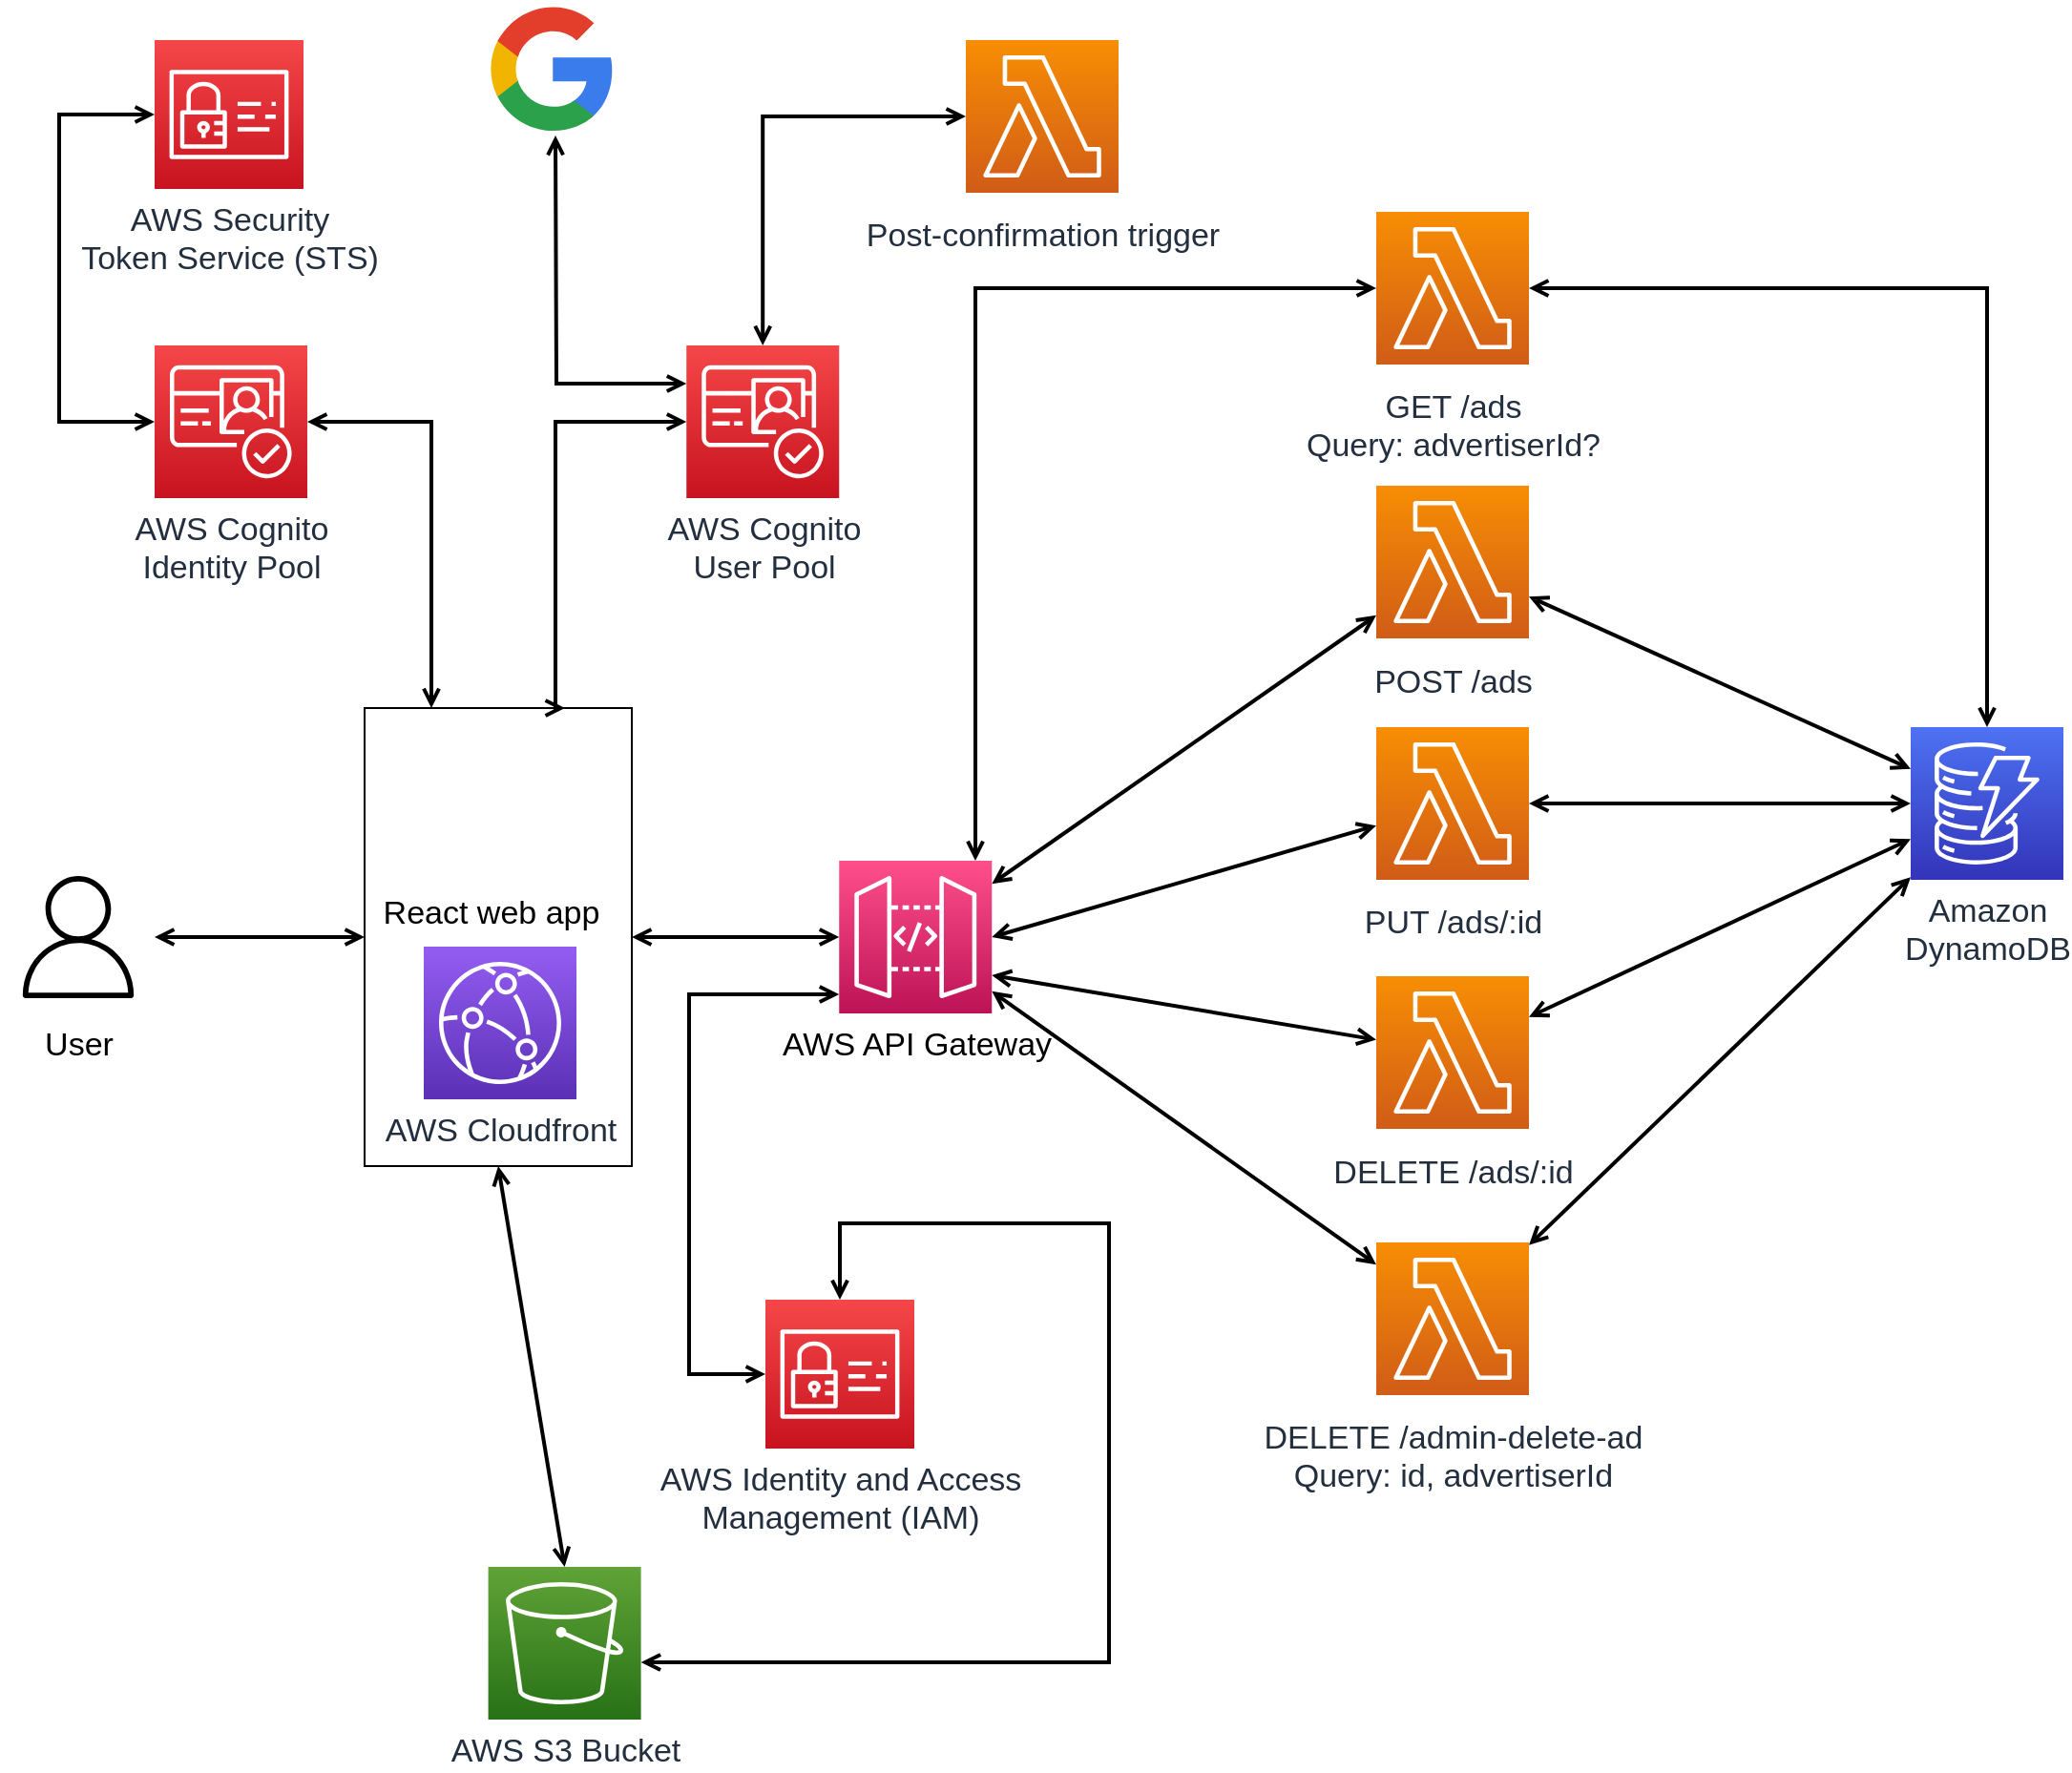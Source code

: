 <mxfile version="20.3.0" type="device" pages="4"><diagram id="Ht1M8jgEwFfnCIfOTk4-" name="architecture"><mxGraphModel dx="1778" dy="993" grid="1" gridSize="10" guides="1" tooltips="1" connect="1" arrows="1" fold="1" page="1" pageScale="1" pageWidth="1169" pageHeight="827" math="0" shadow="0"><root><mxCell id="0"/><mxCell id="1" parent="0"/><mxCell id="RZ7DTctl27TFDQB9UQGK-19" value="" style="rounded=0;whiteSpace=wrap;html=1;" parent="1" vertex="1"><mxGeometry x="230" y="390" width="140" height="240" as="geometry"/></mxCell><mxCell id="UEzPUAAOIrF-is8g5C7q-96" style="edgeStyle=orthogonalEdgeStyle;rounded=0;orthogonalLoop=1;jettySize=auto;html=1;endArrow=open;endFill=0;strokeWidth=2;startArrow=open;startFill=0;" parent="1" edge="1"><mxGeometry relative="1" as="geometry"><Array as="points"><mxPoint x="858" y="1000"/><mxPoint x="748" y="1000"/></Array><mxPoint x="748" y="1030" as="targetPoint"/></mxGeometry></mxCell><mxCell id="UEzPUAAOIrF-is8g5C7q-97" style="edgeStyle=orthogonalEdgeStyle;rounded=0;orthogonalLoop=1;jettySize=auto;html=1;endArrow=open;endFill=0;strokeWidth=2;startArrow=open;startFill=0;" parent="1" edge="1"><mxGeometry relative="1" as="geometry"><Array as="points"><mxPoint x="904" y="1000"/><mxPoint x="1079" y="1000"/></Array><mxPoint x="969.091" y="1030" as="targetPoint"/></mxGeometry></mxCell><mxCell id="RZ7DTctl27TFDQB9UQGK-3" value="AWS S3 Bucket" style="sketch=0;points=[[0,0,0],[0.25,0,0],[0.5,0,0],[0.75,0,0],[1,0,0],[0,1,0],[0.25,1,0],[0.5,1,0],[0.75,1,0],[1,1,0],[0,0.25,0],[0,0.5,0],[0,0.75,0],[1,0.25,0],[1,0.5,0],[1,0.75,0]];outlineConnect=0;fontColor=#232F3E;gradientColor=#60A337;gradientDirection=north;fillColor=#277116;strokeColor=#ffffff;dashed=0;verticalLabelPosition=bottom;verticalAlign=top;align=center;html=1;fontSize=17;fontStyle=0;aspect=fixed;shape=mxgraph.aws4.resourceIcon;resIcon=mxgraph.aws4.s3;" parent="1" vertex="1"><mxGeometry x="294.8" y="840" width="80" height="80" as="geometry"/></mxCell><mxCell id="RZ7DTctl27TFDQB9UQGK-4" value="React web app" style="shape=image;html=1;verticalAlign=top;verticalLabelPosition=bottom;labelBackgroundColor=#ffffff;imageAspect=0;aspect=fixed;image=https://cdn2.iconfinder.com/data/icons/boxicons-logos/24/bxl-react-128.png;fontSize=17;" parent="1" vertex="1"><mxGeometry x="260" y="410" width="71" height="71" as="geometry"/></mxCell><mxCell id="RZ7DTctl27TFDQB9UQGK-6" value="AWS&amp;nbsp;Cloudfront" style="sketch=0;points=[[0,0,0],[0.25,0,0],[0.5,0,0],[0.75,0,0],[1,0,0],[0,1,0],[0.25,1,0],[0.5,1,0],[0.75,1,0],[1,1,0],[0,0.25,0],[0,0.5,0],[0,0.75,0],[1,0.25,0],[1,0.5,0],[1,0.75,0]];outlineConnect=0;fontColor=#232F3E;gradientColor=#945DF2;gradientDirection=north;fillColor=#5A30B5;strokeColor=#ffffff;dashed=0;verticalLabelPosition=bottom;verticalAlign=top;align=center;html=1;fontSize=17;fontStyle=0;aspect=fixed;shape=mxgraph.aws4.resourceIcon;resIcon=mxgraph.aws4.cloudfront;" parent="1" vertex="1"><mxGeometry x="261" y="515" width="80" height="80" as="geometry"/></mxCell><mxCell id="RZ7DTctl27TFDQB9UQGK-8" value="AWS Cognito&lt;br style=&quot;font-size: 17px;&quot;&gt;User Pool" style="sketch=0;points=[[0,0,0],[0.25,0,0],[0.5,0,0],[0.75,0,0],[1,0,0],[0,1,0],[0.25,1,0],[0.5,1,0],[0.75,1,0],[1,1,0],[0,0.25,0],[0,0.5,0],[0,0.75,0],[1,0.25,0],[1,0.5,0],[1,0.75,0]];outlineConnect=0;fontColor=#232F3E;gradientColor=#F54749;gradientDirection=north;fillColor=#C7131F;strokeColor=#ffffff;dashed=0;verticalLabelPosition=bottom;verticalAlign=top;align=center;html=1;fontSize=17;fontStyle=0;aspect=fixed;shape=mxgraph.aws4.resourceIcon;resIcon=mxgraph.aws4.cognito;" parent="1" vertex="1"><mxGeometry x="398.62" y="200" width="80" height="80" as="geometry"/></mxCell><mxCell id="RZ7DTctl27TFDQB9UQGK-9" value="User" style="sketch=0;outlineConnect=0;dashed=0;verticalLabelPosition=bottom;verticalAlign=top;align=center;html=1;fontSize=17;fontStyle=0;aspect=fixed;shape=mxgraph.aws4.resourceIcon;resIcon=mxgraph.aws4.user;" parent="1" vertex="1"><mxGeometry x="40" y="470" width="80" height="80" as="geometry"/></mxCell><mxCell id="RZ7DTctl27TFDQB9UQGK-11" style="rounded=0;orthogonalLoop=1;jettySize=auto;html=1;endArrow=open;endFill=0;strokeWidth=2;entryX=0;entryY=0.5;entryDx=0;entryDy=0;startArrow=open;startFill=0;" parent="1" source="RZ7DTctl27TFDQB9UQGK-9" target="RZ7DTctl27TFDQB9UQGK-19" edge="1"><mxGeometry relative="1" as="geometry"><mxPoint x="130" y="430" as="sourcePoint"/><mxPoint x="180" y="620" as="targetPoint"/></mxGeometry></mxCell><mxCell id="RZ7DTctl27TFDQB9UQGK-20" style="edgeStyle=orthogonalEdgeStyle;rounded=0;orthogonalLoop=1;jettySize=auto;html=1;endArrow=open;endFill=0;strokeWidth=2;exitX=1;exitY=0.5;exitDx=0;exitDy=0;startArrow=open;startFill=0;" parent="1" source="RZ7DTctl27TFDQB9UQGK-19" target="RZ7DTctl27TFDQB9UQGK-28" edge="1"><mxGeometry relative="1" as="geometry"><Array as="points"/><mxPoint x="140" y="370" as="sourcePoint"/><mxPoint x="520" y="360" as="targetPoint"/></mxGeometry></mxCell><mxCell id="RZ7DTctl27TFDQB9UQGK-26" style="rounded=0;orthogonalLoop=1;jettySize=auto;html=1;endArrow=open;endFill=0;strokeWidth=2;edgeStyle=orthogonalEdgeStyle;startArrow=open;startFill=0;" parent="1" source="RZ7DTctl27TFDQB9UQGK-28" target="RZ7DTctl27TFDQB9UQGK-27" edge="1"><mxGeometry relative="1" as="geometry"><mxPoint x="600" y="360" as="sourcePoint"/><mxPoint x="720" y="240" as="targetPoint"/><Array as="points"><mxPoint x="550" y="170"/></Array></mxGeometry></mxCell><mxCell id="RZ7DTctl27TFDQB9UQGK-28" value="&lt;span style=&quot;color: rgb(0, 0, 0); font-size: 17px;&quot;&gt;AWS API Gateway&lt;/span&gt;" style="sketch=0;points=[[0,0,0],[0.25,0,0],[0.5,0,0],[0.75,0,0],[1,0,0],[0,1,0],[0.25,1,0],[0.5,1,0],[0.75,1,0],[1,1,0],[0,0.25,0],[0,0.5,0],[0,0.75,0],[1,0.25,0],[1,0.5,0],[1,0.75,0]];outlineConnect=0;fontColor=#232F3E;gradientColor=#FF4F8B;gradientDirection=north;fillColor=#BC1356;strokeColor=#ffffff;dashed=0;verticalLabelPosition=bottom;verticalAlign=top;align=center;html=1;fontSize=17;fontStyle=0;aspect=fixed;shape=mxgraph.aws4.resourceIcon;resIcon=mxgraph.aws4.api_gateway;" parent="1" vertex="1"><mxGeometry x="478.62" y="470" width="80" height="80" as="geometry"/></mxCell><mxCell id="RZ7DTctl27TFDQB9UQGK-30" value="Amazon&lt;br style=&quot;font-size: 17px;&quot;&gt;DynamoDB" style="outlineConnect=0;fontColor=#232F3E;gradientColor=#4D72F3;gradientDirection=north;fillColor=#3334B9;strokeColor=#ffffff;dashed=0;verticalLabelPosition=bottom;verticalAlign=top;align=center;html=1;fontSize=17;fontStyle=0;aspect=fixed;shape=mxgraph.aws4.resourceIcon;resIcon=mxgraph.aws4.dynamodb;labelBackgroundColor=#ffffff;" parent="1" vertex="1"><mxGeometry x="1040" y="400" width="80" height="80" as="geometry"/></mxCell><mxCell id="RZ7DTctl27TFDQB9UQGK-31" style="rounded=0;orthogonalLoop=1;jettySize=auto;html=1;endArrow=open;endFill=0;strokeWidth=2;edgeStyle=orthogonalEdgeStyle;startArrow=open;startFill=0;" parent="1" source="RZ7DTctl27TFDQB9UQGK-27" target="RZ7DTctl27TFDQB9UQGK-30" edge="1"><mxGeometry relative="1" as="geometry"><mxPoint x="608" y="334.693" as="sourcePoint"/><mxPoint x="1040" y="320" as="targetPoint"/><Array as="points"><mxPoint x="1080" y="170"/></Array></mxGeometry></mxCell><mxCell id="RZ7DTctl27TFDQB9UQGK-32" style="rounded=0;orthogonalLoop=1;jettySize=auto;html=1;endArrow=open;endFill=0;strokeWidth=2;exitX=1;exitY=0.75;exitDx=0;exitDy=0;exitPerimeter=0;startArrow=open;startFill=0;" parent="1" source="RZ7DTctl27TFDQB9UQGK-28" target="RZ7DTctl27TFDQB9UQGK-33" edge="1"><mxGeometry relative="1" as="geometry"><mxPoint x="610" y="536.693" as="sourcePoint"/><mxPoint x="732" y="452" as="targetPoint"/></mxGeometry></mxCell><mxCell id="RZ7DTctl27TFDQB9UQGK-34" style="rounded=0;orthogonalLoop=1;jettySize=auto;html=1;endArrow=open;endFill=0;strokeWidth=2;startArrow=open;startFill=0;" parent="1" source="RZ7DTctl27TFDQB9UQGK-33" target="RZ7DTctl27TFDQB9UQGK-30" edge="1"><mxGeometry relative="1" as="geometry"><mxPoint x="620" y="546.693" as="sourcePoint"/><mxPoint x="1052" y="542.226" as="targetPoint"/></mxGeometry></mxCell><mxCell id="RZ7DTctl27TFDQB9UQGK-35" style="rounded=0;orthogonalLoop=1;jettySize=auto;html=1;endArrow=open;endFill=0;strokeWidth=2;edgeStyle=orthogonalEdgeStyle;startArrow=open;startFill=0;" parent="1" source="RZ7DTctl27TFDQB9UQGK-8" target="RZ7DTctl27TFDQB9UQGK-36" edge="1"><mxGeometry relative="1" as="geometry"><mxPoint x="540" y="180" as="sourcePoint"/><mxPoint x="420" y="70" as="targetPoint"/><Array as="points"><mxPoint x="439" y="80"/></Array></mxGeometry></mxCell><mxCell id="RZ7DTctl27TFDQB9UQGK-36" value="Post-confirmation trigger" style="outlineConnect=0;fontColor=#232F3E;gradientColor=#F78E04;gradientDirection=north;fillColor=#D05C17;strokeColor=#ffffff;dashed=0;verticalLabelPosition=bottom;verticalAlign=top;align=center;html=1;fontSize=17;fontStyle=0;aspect=fixed;shape=mxgraph.aws4.resourceIcon;resIcon=mxgraph.aws4.lambda;labelBackgroundColor=#ffffff;spacingTop=6;" parent="1" vertex="1"><mxGeometry x="545" y="40" width="80" height="80" as="geometry"/></mxCell><mxCell id="RZ7DTctl27TFDQB9UQGK-41" style="rounded=0;orthogonalLoop=1;jettySize=auto;html=1;endArrow=open;endFill=0;strokeWidth=2;exitX=0.75;exitY=0;exitDx=0;exitDy=0;edgeStyle=orthogonalEdgeStyle;entryX=0;entryY=0.5;entryDx=0;entryDy=0;entryPerimeter=0;startArrow=open;startFill=0;" parent="1" source="RZ7DTctl27TFDQB9UQGK-19" target="RZ7DTctl27TFDQB9UQGK-8" edge="1"><mxGeometry relative="1" as="geometry"><mxPoint x="260" y="230" as="sourcePoint"/><mxPoint x="360" y="200" as="targetPoint"/><Array as="points"><mxPoint x="330" y="240"/></Array></mxGeometry></mxCell><mxCell id="RZ7DTctl27TFDQB9UQGK-51" style="rounded=0;orthogonalLoop=1;jettySize=auto;html=1;endArrow=open;endFill=0;strokeWidth=2;exitX=0.5;exitY=1;exitDx=0;exitDy=0;entryX=0.5;entryY=0;entryDx=0;entryDy=0;entryPerimeter=0;startArrow=open;startFill=0;" parent="1" source="RZ7DTctl27TFDQB9UQGK-19" target="RZ7DTctl27TFDQB9UQGK-3" edge="1"><mxGeometry relative="1" as="geometry"><mxPoint x="370" y="370" as="sourcePoint"/><mxPoint x="530" y="570" as="targetPoint"/></mxGeometry></mxCell><mxCell id="RZ7DTctl27TFDQB9UQGK-53" style="rounded=0;orthogonalLoop=1;jettySize=auto;html=1;endArrow=open;endFill=0;strokeWidth=2;startArrow=open;startFill=0;" parent="1" source="RZ7DTctl27TFDQB9UQGK-28" target="RZ7DTctl27TFDQB9UQGK-52" edge="1"><mxGeometry relative="1" as="geometry"><mxPoint x="610" y="335" as="sourcePoint"/><mxPoint x="770" y="195" as="targetPoint"/></mxGeometry></mxCell><mxCell id="RZ7DTctl27TFDQB9UQGK-54" style="rounded=0;orthogonalLoop=1;jettySize=auto;html=1;endArrow=open;endFill=0;strokeWidth=2;startArrow=open;startFill=0;" parent="1" source="RZ7DTctl27TFDQB9UQGK-52" target="RZ7DTctl27TFDQB9UQGK-30" edge="1"><mxGeometry relative="1" as="geometry"><mxPoint x="620" y="345" as="sourcePoint"/><mxPoint x="1030" y="340" as="targetPoint"/></mxGeometry></mxCell><mxCell id="RZ7DTctl27TFDQB9UQGK-60" style="rounded=0;orthogonalLoop=1;jettySize=auto;html=1;endArrow=open;endFill=0;strokeWidth=2;startArrow=open;startFill=0;" parent="1" source="RZ7DTctl27TFDQB9UQGK-28" target="RZ7DTctl27TFDQB9UQGK-61" edge="1"><mxGeometry relative="1" as="geometry"><mxPoint x="600" y="390" as="sourcePoint"/><mxPoint x="752" y="597" as="targetPoint"/></mxGeometry></mxCell><mxCell id="RZ7DTctl27TFDQB9UQGK-62" style="rounded=0;orthogonalLoop=1;jettySize=auto;html=1;endArrow=open;endFill=0;strokeWidth=2;startArrow=open;startFill=0;" parent="1" source="RZ7DTctl27TFDQB9UQGK-61" target="RZ7DTctl27TFDQB9UQGK-30" edge="1"><mxGeometry relative="1" as="geometry"><mxPoint x="640" y="691.693" as="sourcePoint"/><mxPoint x="1060" y="515" as="targetPoint"/></mxGeometry></mxCell><mxCell id="RZ7DTctl27TFDQB9UQGK-64" style="rounded=0;orthogonalLoop=1;jettySize=auto;html=1;endArrow=open;endFill=0;strokeWidth=2;exitX=1;exitY=0.5;exitDx=0;exitDy=0;exitPerimeter=0;startArrow=open;startFill=0;" parent="1" source="RZ7DTctl27TFDQB9UQGK-28" target="RZ7DTctl27TFDQB9UQGK-63" edge="1"><mxGeometry relative="1" as="geometry"><mxPoint x="600" y="414.4" as="sourcePoint"/><mxPoint x="780" y="285" as="targetPoint"/></mxGeometry></mxCell><mxCell id="RZ7DTctl27TFDQB9UQGK-65" style="rounded=0;orthogonalLoop=1;jettySize=auto;html=1;endArrow=open;endFill=0;strokeWidth=2;startArrow=open;startFill=0;" parent="1" source="RZ7DTctl27TFDQB9UQGK-63" target="RZ7DTctl27TFDQB9UQGK-30" edge="1"><mxGeometry relative="1" as="geometry"><mxPoint x="630" y="435" as="sourcePoint"/><mxPoint x="1050" y="425.714" as="targetPoint"/></mxGeometry></mxCell><mxCell id="RZ7DTctl27TFDQB9UQGK-61" value="DELETE /admin-delete-ad&lt;br style=&quot;font-size: 17px;&quot;&gt;Query: id, advertiserId" style="outlineConnect=0;fontColor=#232F3E;gradientColor=#F78E04;gradientDirection=north;fillColor=#D05C17;strokeColor=#ffffff;dashed=0;verticalLabelPosition=bottom;verticalAlign=top;align=center;html=1;fontSize=17;fontStyle=0;aspect=fixed;shape=mxgraph.aws4.resourceIcon;resIcon=mxgraph.aws4.lambda;labelBackgroundColor=#ffffff;spacingTop=6;" parent="1" vertex="1"><mxGeometry x="760" y="670" width="80" height="80" as="geometry"/></mxCell><mxCell id="RZ7DTctl27TFDQB9UQGK-63" value="PUT /ads/:id" style="outlineConnect=0;fontColor=#232F3E;gradientColor=#F78E04;gradientDirection=north;fillColor=#D05C17;strokeColor=#ffffff;dashed=0;verticalLabelPosition=bottom;verticalAlign=top;align=center;html=1;fontSize=17;fontStyle=0;aspect=fixed;shape=mxgraph.aws4.resourceIcon;resIcon=mxgraph.aws4.lambda;labelBackgroundColor=#ffffff;spacingTop=6;" parent="1" vertex="1"><mxGeometry x="760" y="400" width="80" height="80" as="geometry"/></mxCell><mxCell id="RZ7DTctl27TFDQB9UQGK-33" value="DELETE /ads/:id" style="outlineConnect=0;fontColor=#232F3E;gradientColor=#F78E04;gradientDirection=north;fillColor=#D05C17;strokeColor=#ffffff;dashed=0;verticalLabelPosition=bottom;verticalAlign=top;align=center;html=1;fontSize=17;fontStyle=0;aspect=fixed;shape=mxgraph.aws4.resourceIcon;resIcon=mxgraph.aws4.lambda;labelBackgroundColor=#ffffff;spacingTop=6;" parent="1" vertex="1"><mxGeometry x="760" y="530.5" width="80" height="80" as="geometry"/></mxCell><mxCell id="RZ7DTctl27TFDQB9UQGK-27" value="GET /ads&lt;br style=&quot;font-size: 17px;&quot;&gt;Query: advertiserId?" style="outlineConnect=0;fontColor=#232F3E;gradientColor=#F78E04;gradientDirection=north;fillColor=#D05C17;strokeColor=#ffffff;dashed=0;verticalLabelPosition=bottom;verticalAlign=top;align=center;html=1;fontSize=17;fontStyle=0;aspect=fixed;shape=mxgraph.aws4.resourceIcon;resIcon=mxgraph.aws4.lambda;labelBackgroundColor=#ffffff;spacingTop=6;" parent="1" vertex="1"><mxGeometry x="760" y="130" width="80" height="80" as="geometry"/></mxCell><mxCell id="RZ7DTctl27TFDQB9UQGK-52" value="POST /ads" style="outlineConnect=0;fontColor=#232F3E;gradientColor=#F78E04;gradientDirection=north;fillColor=#D05C17;strokeColor=#ffffff;dashed=0;verticalLabelPosition=bottom;verticalAlign=top;align=center;html=1;fontSize=17;fontStyle=0;aspect=fixed;shape=mxgraph.aws4.resourceIcon;resIcon=mxgraph.aws4.lambda;labelBackgroundColor=#ffffff;spacingTop=6;" parent="1" vertex="1"><mxGeometry x="760" y="273.5" width="80" height="80" as="geometry"/></mxCell><mxCell id="W8Xtks5-qbrCWd2BgIIQ-4" value="AWS Identity and Access&lt;br style=&quot;font-size: 17px;&quot;&gt;Management (IAM)" style="sketch=0;points=[[0,0,0],[0.25,0,0],[0.5,0,0],[0.75,0,0],[1,0,0],[0,1,0],[0.25,1,0],[0.5,1,0],[0.75,1,0],[1,1,0],[0,0.25,0],[0,0.5,0],[0,0.75,0],[1,0.25,0],[1,0.5,0],[1,0.75,0]];outlineConnect=0;fontColor=#232F3E;gradientColor=#F54749;gradientDirection=north;fillColor=#C7131F;strokeColor=#ffffff;dashed=0;verticalLabelPosition=bottom;verticalAlign=top;align=center;html=1;fontSize=17;fontStyle=0;aspect=fixed;shape=mxgraph.aws4.resourceIcon;resIcon=mxgraph.aws4.identity_and_access_management;" parent="1" vertex="1"><mxGeometry x="440" y="700" width="78" height="78" as="geometry"/></mxCell><mxCell id="W8Xtks5-qbrCWd2BgIIQ-5" style="edgeStyle=orthogonalEdgeStyle;rounded=0;orthogonalLoop=1;jettySize=auto;html=1;endArrow=open;endFill=0;strokeWidth=2;entryX=0;entryY=0.5;entryDx=0;entryDy=0;entryPerimeter=0;startArrow=open;startFill=0;" parent="1" source="RZ7DTctl27TFDQB9UQGK-28" target="W8Xtks5-qbrCWd2BgIIQ-4" edge="1"><mxGeometry relative="1" as="geometry"><Array as="points"><mxPoint x="400" y="540"/><mxPoint x="400" y="739"/></Array><mxPoint x="370" y="450" as="sourcePoint"/><mxPoint x="450" y="610" as="targetPoint"/></mxGeometry></mxCell><mxCell id="W8Xtks5-qbrCWd2BgIIQ-7" style="rounded=0;orthogonalLoop=1;jettySize=auto;html=1;endArrow=open;endFill=0;strokeWidth=2;edgeStyle=orthogonalEdgeStyle;startArrow=open;startFill=0;" parent="1" source="RZ7DTctl27TFDQB9UQGK-3" target="W8Xtks5-qbrCWd2BgIIQ-4" edge="1"><mxGeometry relative="1" as="geometry"><mxPoint x="310" y="570" as="sourcePoint"/><mxPoint x="580" y="599" as="targetPoint"/><Array as="points"><mxPoint x="620" y="890"/><mxPoint x="620" y="660"/><mxPoint x="479" y="660"/></Array></mxGeometry></mxCell><mxCell id="W8Xtks5-qbrCWd2BgIIQ-10" value="AWS Cognito&lt;br style=&quot;font-size: 17px;&quot;&gt;Identity Pool" style="sketch=0;points=[[0,0,0],[0.25,0,0],[0.5,0,0],[0.75,0,0],[1,0,0],[0,1,0],[0.25,1,0],[0.5,1,0],[0.75,1,0],[1,1,0],[0,0.25,0],[0,0.5,0],[0,0.75,0],[1,0.25,0],[1,0.5,0],[1,0.75,0]];outlineConnect=0;fontColor=#232F3E;gradientColor=#F54749;gradientDirection=north;fillColor=#C7131F;strokeColor=#ffffff;dashed=0;verticalLabelPosition=bottom;verticalAlign=top;align=center;html=1;fontSize=17;fontStyle=0;aspect=fixed;shape=mxgraph.aws4.resourceIcon;resIcon=mxgraph.aws4.cognito;" parent="1" vertex="1"><mxGeometry x="120" y="200" width="80" height="80" as="geometry"/></mxCell><mxCell id="W8Xtks5-qbrCWd2BgIIQ-11" style="rounded=0;orthogonalLoop=1;jettySize=auto;html=1;endArrow=open;endFill=0;strokeWidth=2;entryX=1;entryY=0.5;entryDx=0;entryDy=0;entryPerimeter=0;exitX=0.25;exitY=0;exitDx=0;exitDy=0;edgeStyle=orthogonalEdgeStyle;startArrow=open;startFill=0;" parent="1" source="RZ7DTctl27TFDQB9UQGK-19" target="W8Xtks5-qbrCWd2BgIIQ-10" edge="1"><mxGeometry relative="1" as="geometry"><mxPoint x="320" y="170" as="sourcePoint"/><mxPoint x="420" y="203.5" as="targetPoint"/></mxGeometry></mxCell><mxCell id="W8Xtks5-qbrCWd2BgIIQ-13" value="AWS Security&lt;br style=&quot;font-size: 17px;&quot;&gt;Token Service (STS)" style="sketch=0;points=[[0,0,0],[0.25,0,0],[0.5,0,0],[0.75,0,0],[1,0,0],[0,1,0],[0.25,1,0],[0.5,1,0],[0.75,1,0],[1,1,0],[0,0.25,0],[0,0.5,0],[0,0.75,0],[1,0.25,0],[1,0.5,0],[1,0.75,0]];outlineConnect=0;fontColor=#232F3E;gradientColor=#F54749;gradientDirection=north;fillColor=#C7131F;strokeColor=#ffffff;dashed=0;verticalLabelPosition=bottom;verticalAlign=top;align=center;html=1;fontSize=17;fontStyle=0;aspect=fixed;shape=mxgraph.aws4.resourceIcon;resIcon=mxgraph.aws4.identity_and_access_management;" parent="1" vertex="1"><mxGeometry x="120" y="40" width="78" height="78" as="geometry"/></mxCell><mxCell id="W8Xtks5-qbrCWd2BgIIQ-14" style="rounded=0;orthogonalLoop=1;jettySize=auto;html=1;endArrow=open;endFill=0;strokeWidth=2;exitX=0;exitY=0.5;exitDx=0;exitDy=0;edgeStyle=orthogonalEdgeStyle;exitPerimeter=0;entryX=0;entryY=0.5;entryDx=0;entryDy=0;entryPerimeter=0;startArrow=open;startFill=0;" parent="1" source="W8Xtks5-qbrCWd2BgIIQ-10" target="W8Xtks5-qbrCWd2BgIIQ-13" edge="1"><mxGeometry relative="1" as="geometry"><mxPoint x="100" y="209.96" as="sourcePoint"/><mxPoint x="30" y="109.96" as="targetPoint"/><Array as="points"><mxPoint x="70" y="240"/><mxPoint x="70" y="79"/></Array></mxGeometry></mxCell><mxCell id="1nIj70lnnMtm0SVCoc5F-2" value="" style="dashed=0;outlineConnect=0;html=1;align=center;labelPosition=center;verticalLabelPosition=bottom;verticalAlign=top;shape=mxgraph.weblogos.google;labelBackgroundColor=#D4E1F5;fontSize=17;" parent="1" vertex="1"><mxGeometry x="294.8" y="20" width="65.2" height="69.4" as="geometry"/></mxCell><mxCell id="1nIj70lnnMtm0SVCoc5F-3" style="rounded=0;orthogonalLoop=1;jettySize=auto;html=1;endArrow=open;endFill=0;strokeWidth=2;exitX=0;exitY=0.25;exitDx=0;exitDy=0;exitPerimeter=0;edgeStyle=orthogonalEdgeStyle;startArrow=open;startFill=0;" parent="1" source="RZ7DTctl27TFDQB9UQGK-8" edge="1"><mxGeometry relative="1" as="geometry"><mxPoint x="364.615" y="233.5" as="sourcePoint"/><mxPoint x="330" y="90" as="targetPoint"/></mxGeometry></mxCell><mxCell id="VPGKfAUhLsiMnUU7tGKy-2" style="edgeStyle=orthogonalEdgeStyle;rounded=0;orthogonalLoop=1;jettySize=auto;html=1;exitX=0.5;exitY=1;exitDx=0;exitDy=0;exitPerimeter=0;fontSize=17;" parent="1" source="W8Xtks5-qbrCWd2BgIIQ-4" target="W8Xtks5-qbrCWd2BgIIQ-4" edge="1"><mxGeometry relative="1" as="geometry"/></mxCell></root></mxGraphModel></diagram><diagram id="fimh3ZH9x8F4U-HEXX5a" name="auth-flow"><mxGraphModel dx="2370" dy="1323" grid="1" gridSize="10" guides="1" tooltips="1" connect="1" arrows="1" fold="1" page="1" pageScale="1" pageWidth="827" pageHeight="1169" math="0" shadow="0"><root><mxCell id="0"/><mxCell id="1" parent="0"/><mxCell id="5IFF8qo7LGYZ1H4_HRHj-2" value="AWS S3 Bucket" style="sketch=0;points=[[0,0,0],[0.25,0,0],[0.5,0,0],[0.75,0,0],[1,0,0],[0,1,0],[0.25,1,0],[0.5,1,0],[0.75,1,0],[1,1,0],[0,0.25,0],[0,0.5,0],[0,0.75,0],[1,0.25,0],[1,0.5,0],[1,0.75,0]];outlineConnect=0;fontColor=#232F3E;gradientColor=#60A337;gradientDirection=north;fillColor=#277116;strokeColor=#ffffff;dashed=0;verticalLabelPosition=bottom;verticalAlign=top;align=center;html=1;fontSize=21;fontStyle=0;aspect=fixed;shape=mxgraph.aws4.resourceIcon;resIcon=mxgraph.aws4.s3;" parent="1" vertex="1"><mxGeometry x="384" y="930.33" width="100" height="100" as="geometry"/></mxCell><mxCell id="5IFF8qo7LGYZ1H4_HRHj-5" value="AWS Cognito&lt;br style=&quot;font-size: 21px;&quot;&gt;User Pool" style="sketch=0;points=[[0,0,0],[0.25,0,0],[0.5,0,0],[0.75,0,0],[1,0,0],[0,1,0],[0.25,1,0],[0.5,1,0],[0.75,1,0],[1,1,0],[0,0.25,0],[0,0.5,0],[0,0.75,0],[1,0.25,0],[1,0.5,0],[1,0.75,0]];outlineConnect=0;fontColor=#232F3E;gradientColor=#F54749;gradientDirection=north;fillColor=#C7131F;strokeColor=#ffffff;dashed=0;verticalLabelPosition=bottom;verticalAlign=top;align=center;html=1;fontSize=21;fontStyle=0;aspect=fixed;shape=mxgraph.aws4.resourceIcon;resIcon=mxgraph.aws4.cognito;" parent="1" vertex="1"><mxGeometry x="520" y="160" width="100" height="100" as="geometry"/></mxCell><mxCell id="5IFF8qo7LGYZ1H4_HRHj-8" style="rounded=0;orthogonalLoop=1;jettySize=auto;html=1;endArrow=open;endFill=0;strokeWidth=2;exitX=1;exitY=0.25;exitDx=0;exitDy=0;exitPerimeter=0;edgeStyle=orthogonalEdgeStyle;" parent="1" edge="1" target="5IFF8qo7LGYZ1H4_HRHj-50"><mxGeometry relative="1" as="geometry"><mxPoint x="720.0" y="415" as="sourcePoint"/><mxPoint x="1180" y="415" as="targetPoint"/><Array as="points"><mxPoint x="990" y="415"/><mxPoint x="990" y="790"/></Array></mxGeometry></mxCell><mxCell id="bWZOEJKftP7fqfhOBfr--1" value="&lt;span style=&quot;font-size: 21px;&quot;&gt;&amp;nbsp;4) Добављање креденцијала&amp;nbsp;&lt;br style=&quot;font-size: 21px;&quot;&gt;&amp;nbsp;након валидације токена&lt;/span&gt;" style="edgeLabel;html=1;align=center;verticalAlign=middle;resizable=0;points=[];fontSize=21;labelBackgroundColor=#D4E1F5;" vertex="1" connectable="0" parent="5IFF8qo7LGYZ1H4_HRHj-8"><mxGeometry x="-0.324" y="-6" relative="1" as="geometry"><mxPoint x="-7" y="69" as="offset"/></mxGeometry></mxCell><mxCell id="5IFF8qo7LGYZ1H4_HRHj-14" style="rounded=0;orthogonalLoop=1;jettySize=auto;html=1;endArrow=open;endFill=0;strokeWidth=2;edgeStyle=orthogonalEdgeStyle;entryX=0;entryY=0.5;entryDx=0;entryDy=0;entryPerimeter=0;" parent="1" source="5IFF8qo7LGYZ1H4_HRHj-31" target="5IFF8qo7LGYZ1H4_HRHj-5" edge="1"><mxGeometry relative="1" as="geometry"><mxPoint x="110" y="370" as="sourcePoint"/><mxPoint x="340" y="240" as="targetPoint"/><Array as="points"><mxPoint x="90" y="210"/></Array></mxGeometry></mxCell><mxCell id="5IFF8qo7LGYZ1H4_HRHj-33" value="1) Пријава&lt;br style=&quot;font-size: 21px;&quot;&gt;&amp;nbsp;(email, password)&amp;nbsp;" style="edgeLabel;html=1;align=center;verticalAlign=middle;resizable=0;points=[];fontSize=21;labelBackgroundColor=#D4E1F5;" parent="5IFF8qo7LGYZ1H4_HRHj-14" vertex="1" connectable="0"><mxGeometry x="-0.157" y="1" relative="1" as="geometry"><mxPoint x="122" y="1" as="offset"/></mxGeometry></mxCell><mxCell id="5IFF8qo7LGYZ1H4_HRHj-15" style="rounded=0;orthogonalLoop=1;jettySize=auto;html=1;endArrow=open;endFill=0;strokeWidth=2;entryX=0;entryY=0;entryDx=0;entryDy=0;entryPerimeter=0;" parent="1" target="5IFF8qo7LGYZ1H4_HRHj-2" edge="1"><mxGeometry relative="1" as="geometry"><mxPoint x="140" y="510" as="sourcePoint"/><mxPoint x="900" y="556.5" as="targetPoint"/></mxGeometry></mxCell><mxCell id="5IFF8qo7LGYZ1H4_HRHj-43" value="7) Захтевање ресурса&amp;nbsp;&lt;br style=&quot;font-size: 21px;&quot;&gt;(SigV4 signed request)&amp;nbsp;" style="edgeLabel;html=1;align=center;verticalAlign=middle;resizable=0;points=[];fontSize=21;labelBackgroundColor=#D4E1F5;" parent="5IFF8qo7LGYZ1H4_HRHj-15" vertex="1" connectable="0"><mxGeometry x="0.152" y="-2" relative="1" as="geometry"><mxPoint x="1" as="offset"/></mxGeometry></mxCell><mxCell id="5IFF8qo7LGYZ1H4_HRHj-27" value="AWS Cognito&lt;br style=&quot;font-size: 21px;&quot;&gt;Identity Pool" style="sketch=0;points=[[0,0,0],[0.25,0,0],[0.5,0,0],[0.75,0,0],[1,0,0],[0,1,0],[0.25,1,0],[0.5,1,0],[0.75,1,0],[1,1,0],[0,0.25,0],[0,0.5,0],[0,0.75,0],[1,0.25,0],[1,0.5,0],[1,0.75,0]];outlineConnect=0;fontColor=#232F3E;gradientColor=#F54749;gradientDirection=north;fillColor=#C7131F;strokeColor=#ffffff;dashed=0;verticalLabelPosition=bottom;verticalAlign=top;align=center;html=1;fontSize=21;fontStyle=0;aspect=fixed;shape=mxgraph.aws4.resourceIcon;resIcon=mxgraph.aws4.cognito;" parent="1" vertex="1"><mxGeometry x="660" y="385" width="100" height="100" as="geometry"/></mxCell><mxCell id="5IFF8qo7LGYZ1H4_HRHj-31" value="Клијентска&lt;br style=&quot;font-size: 21px;&quot;&gt;апликација" style="sketch=0;outlineConnect=0;fontColor=#232F3E;gradientColor=none;strokeColor=#232F3E;fillColor=#ffffff;dashed=0;verticalLabelPosition=bottom;verticalAlign=top;align=center;html=1;fontSize=21;fontStyle=0;aspect=fixed;shape=mxgraph.aws4.resourceIcon;resIcon=mxgraph.aws4.client;" parent="1" vertex="1"><mxGeometry x="40" y="395" width="90" height="90" as="geometry"/></mxCell><mxCell id="5IFF8qo7LGYZ1H4_HRHj-34" style="rounded=0;orthogonalLoop=1;jettySize=auto;html=1;endArrow=open;endFill=0;strokeWidth=2;" parent="1" source="5IFF8qo7LGYZ1H4_HRHj-5" target="5IFF8qo7LGYZ1H4_HRHj-31" edge="1"><mxGeometry relative="1" as="geometry"><mxPoint x="350" y="250" as="sourcePoint"/><mxPoint x="120" y="380" as="targetPoint"/></mxGeometry></mxCell><mxCell id="5IFF8qo7LGYZ1H4_HRHj-35" value="2) Токени&lt;br style=&quot;font-size: 21px;&quot;&gt;&amp;nbsp;(id, access, refresh token)&amp;nbsp;" style="edgeLabel;html=1;align=center;verticalAlign=middle;resizable=0;points=[];fontSize=21;labelBackgroundColor=#D4E1F5;" parent="5IFF8qo7LGYZ1H4_HRHj-34" vertex="1" connectable="0"><mxGeometry x="-0.157" y="1" relative="1" as="geometry"><mxPoint as="offset"/></mxGeometry></mxCell><mxCell id="5IFF8qo7LGYZ1H4_HRHj-39" style="rounded=0;orthogonalLoop=1;jettySize=auto;html=1;endArrow=open;endFill=0;strokeWidth=2;exitX=0;exitY=0.75;exitDx=0;exitDy=0;exitPerimeter=0;" parent="1" edge="1" source="5IFF8qo7LGYZ1H4_HRHj-27"><mxGeometry relative="1" as="geometry"><mxPoint x="620" y="460" as="sourcePoint"/><mxPoint x="140" y="460" as="targetPoint"/></mxGeometry></mxCell><mxCell id="5IFF8qo7LGYZ1H4_HRHj-40" value="6) AWS креденцијали&lt;br style=&quot;font-size: 21px;&quot;&gt;&amp;nbsp; (accessKeyId, secretAccessKey, sessionToken)&amp;nbsp;" style="edgeLabel;html=1;align=center;verticalAlign=middle;resizable=0;points=[];fontSize=21;labelBackgroundColor=#D4E1F5;" parent="5IFF8qo7LGYZ1H4_HRHj-39" vertex="1" connectable="0"><mxGeometry x="-0.157" y="1" relative="1" as="geometry"><mxPoint x="-30" y="6" as="offset"/></mxGeometry></mxCell><mxCell id="5IFF8qo7LGYZ1H4_HRHj-41" style="rounded=0;orthogonalLoop=1;jettySize=auto;html=1;endArrow=open;endFill=0;strokeWidth=2;" parent="1" edge="1"><mxGeometry relative="1" as="geometry"><mxPoint x="140" y="420" as="sourcePoint"/><mxPoint x="661" y="420" as="targetPoint"/></mxGeometry></mxCell><mxCell id="5IFF8qo7LGYZ1H4_HRHj-42" value="&amp;nbsp;3) Захтевање креденцијала&amp;nbsp;&lt;br style=&quot;font-size: 21px;&quot;&gt;(id token)" style="edgeLabel;html=1;align=center;verticalAlign=middle;resizable=0;points=[];fontSize=21;labelBackgroundColor=#D4E1F5;" parent="5IFF8qo7LGYZ1H4_HRHj-41" vertex="1" connectable="0"><mxGeometry x="-0.157" y="1" relative="1" as="geometry"><mxPoint x="53" y="-9" as="offset"/></mxGeometry></mxCell><mxCell id="5IFF8qo7LGYZ1H4_HRHj-46" style="rounded=0;orthogonalLoop=1;jettySize=auto;html=1;endArrow=open;endFill=0;strokeWidth=2;exitX=1;exitY=0.25;exitDx=0;exitDy=0;exitPerimeter=0;entryX=0;entryY=0.253;entryDx=0;entryDy=0;entryPerimeter=0;" parent="1" source="5IFF8qo7LGYZ1H4_HRHj-2" edge="1" target="5IFF8qo7LGYZ1H4_HRHj-51"><mxGeometry relative="1" as="geometry"><mxPoint x="690" y="950.33" as="sourcePoint"/><mxPoint x="780" y="955.33" as="targetPoint"/></mxGeometry></mxCell><mxCell id="5IFF8qo7LGYZ1H4_HRHj-47" value="&amp;nbsp; 8) Провера права приступа&amp;nbsp;" style="edgeLabel;html=1;align=center;verticalAlign=middle;resizable=0;points=[];fontSize=21;labelBackgroundColor=#D4E1F5;" parent="5IFF8qo7LGYZ1H4_HRHj-46" vertex="1" connectable="0"><mxGeometry x="0.152" y="-2" relative="1" as="geometry"><mxPoint x="-24" as="offset"/></mxGeometry></mxCell><mxCell id="5IFF8qo7LGYZ1H4_HRHj-48" style="rounded=0;orthogonalLoop=1;jettySize=auto;html=1;endArrow=open;endFill=0;strokeWidth=2;" parent="1" edge="1"><mxGeometry relative="1" as="geometry"><mxPoint x="840" y="1010" as="sourcePoint"/><mxPoint x="480" y="1010" as="targetPoint"/></mxGeometry></mxCell><mxCell id="5IFF8qo7LGYZ1H4_HRHj-49" value="&amp;nbsp; 9) Резултати провере&amp;nbsp;&lt;br style=&quot;font-size: 21px;&quot;&gt;права приступа" style="edgeLabel;html=1;align=center;verticalAlign=middle;resizable=0;points=[];fontSize=21;labelBackgroundColor=#D4E1F5;" parent="5IFF8qo7LGYZ1H4_HRHj-48" vertex="1" connectable="0"><mxGeometry x="0.152" y="-2" relative="1" as="geometry"><mxPoint x="20" as="offset"/></mxGeometry></mxCell><mxCell id="5IFF8qo7LGYZ1H4_HRHj-50" value="&lt;font style=&quot;font-size: 21px;&quot;&gt;AWS Security&lt;br style=&quot;font-size: 21px;&quot;&gt;Token Service&lt;/font&gt;" style="sketch=0;outlineConnect=0;fontColor=#232F3E;gradientColor=none;fillColor=#BF0816;strokeColor=none;dashed=0;verticalLabelPosition=bottom;verticalAlign=top;align=center;html=1;fontSize=21;fontStyle=0;aspect=fixed;pointerEvents=1;shape=mxgraph.aws4.sts_alternate;labelBackgroundColor=none;" parent="1" vertex="1"><mxGeometry x="840" y="730" width="95.38" height="120" as="geometry"/></mxCell><mxCell id="5IFF8qo7LGYZ1H4_HRHj-51" value="AWS Identity and Access&lt;br style=&quot;font-size: 21px;&quot;&gt;Management" style="sketch=0;outlineConnect=0;fontColor=#232F3E;gradientColor=none;fillColor=#BF0816;strokeColor=none;dashed=0;verticalLabelPosition=bottom;verticalAlign=top;align=center;html=1;fontSize=21;fontStyle=0;aspect=fixed;pointerEvents=1;shape=mxgraph.aws4.permissions;labelBackgroundColor=none;" parent="1" vertex="1"><mxGeometry x="840" y="929.68" width="80" height="100.65" as="geometry"/></mxCell><mxCell id="5IFF8qo7LGYZ1H4_HRHj-61" style="rounded=0;orthogonalLoop=1;jettySize=auto;html=1;endArrow=open;endFill=0;strokeWidth=2;exitX=0;exitY=0.5;exitDx=0;exitDy=0;exitPerimeter=0;edgeStyle=orthogonalEdgeStyle;" parent="1" source="5IFF8qo7LGYZ1H4_HRHj-2" edge="1"><mxGeometry relative="1" as="geometry"><mxPoint x="790" y="715.0" as="sourcePoint"/><mxPoint x="80" y="550" as="targetPoint"/><Array as="points"><mxPoint x="80" y="980"/></Array></mxGeometry></mxCell><mxCell id="5IFF8qo7LGYZ1H4_HRHj-62" value="&amp;nbsp; 10) Одговор ресурса&amp;nbsp;" style="edgeLabel;html=1;align=center;verticalAlign=middle;resizable=0;points=[];fontSize=21;labelBackgroundColor=#D4E1F5;" parent="5IFF8qo7LGYZ1H4_HRHj-61" vertex="1" connectable="0"><mxGeometry x="0.152" y="-2" relative="1" as="geometry"><mxPoint x="68" y="59" as="offset"/></mxGeometry></mxCell><mxCell id="bWZOEJKftP7fqfhOBfr--4" style="rounded=0;orthogonalLoop=1;jettySize=auto;html=1;endArrow=open;endFill=0;strokeWidth=2;edgeStyle=orthogonalEdgeStyle;entryX=1;entryY=0.75;entryDx=0;entryDy=0;entryPerimeter=0;" edge="1" parent="1" source="5IFF8qo7LGYZ1H4_HRHj-50" target="5IFF8qo7LGYZ1H4_HRHj-27"><mxGeometry relative="1" as="geometry"><mxPoint x="1180" y="460" as="sourcePoint"/><mxPoint x="720" y="460" as="targetPoint"/><Array as="points"><mxPoint x="780" y="790"/><mxPoint x="780" y="460"/></Array></mxGeometry></mxCell><mxCell id="bWZOEJKftP7fqfhOBfr--5" value="5) AWS креденцијали&lt;br style=&quot;font-size: 21px;&quot;&gt;&amp;nbsp; (accessKeyId, secretAccessKey, sessionToken)&amp;nbsp;" style="edgeLabel;html=1;align=center;verticalAlign=middle;resizable=0;points=[];fontSize=21;labelBackgroundColor=#D4E1F5;" vertex="1" connectable="0" parent="bWZOEJKftP7fqfhOBfr--4"><mxGeometry x="-0.157" y="1" relative="1" as="geometry"><mxPoint x="-79" y="-28" as="offset"/></mxGeometry></mxCell></root></mxGraphModel></diagram><diagram id="gVa6wlHKutvfxR7jPn25" name="use-case"><mxGraphModel dx="1422" dy="794" grid="1" gridSize="10" guides="1" tooltips="1" connect="1" arrows="1" fold="1" page="1" pageScale="1" pageWidth="827" pageHeight="1169" math="0" shadow="0"><root><mxCell id="0"/><mxCell id="1" parent="0"/><mxCell id="0ecISON7CN9xMHf0yErO-1" value="Неаутентификовани&lt;br&gt;корисник" style="shape=umlActor;verticalLabelPosition=bottom;verticalAlign=top;html=1;outlineConnect=0;strokeColor=#6c8ebf;fillColor=#dae8fc;gradientColor=#7ea6e0;" parent="1" vertex="1"><mxGeometry x="110" y="120" width="30" height="60" as="geometry"/></mxCell><mxCell id="0ecISON7CN9xMHf0yErO-2" value="Преглед свих огласа" style="ellipse;whiteSpace=wrap;html=1;strokeColor=#6c8ebf;fillColor=#dae8fc;" parent="1" vertex="1"><mxGeometry x="190" y="20" width="160" height="80" as="geometry"/></mxCell><mxCell id="0ecISON7CN9xMHf0yErO-3" value="" style="endArrow=none;html=1;rounded=0;endFill=0;" parent="1" target="0ecISON7CN9xMHf0yErO-2" edge="1"><mxGeometry width="50" height="50" relative="1" as="geometry"><mxPoint x="160" y="150" as="sourcePoint"/><mxPoint x="230" y="150" as="targetPoint"/></mxGeometry></mxCell><mxCell id="0ecISON7CN9xMHf0yErO-4" value="Преглед профила&lt;br&gt;оглашавача" style="ellipse;whiteSpace=wrap;html=1;strokeColor=#6c8ebf;fillColor=#dae8fc;" parent="1" vertex="1"><mxGeometry x="400" y="30" width="160" height="80" as="geometry"/></mxCell><mxCell id="0ecISON7CN9xMHf0yErO-5" value="" style="endArrow=none;html=1;rounded=0;endFill=0;" parent="1" target="0ecISON7CN9xMHf0yErO-4" edge="1"><mxGeometry width="50" height="50" relative="1" as="geometry"><mxPoint x="160" y="150" as="sourcePoint"/><mxPoint x="270" y="270" as="targetPoint"/></mxGeometry></mxCell><mxCell id="0ecISON7CN9xMHf0yErO-10" value="" style="shape=flexArrow;endArrow=classic;html=1;rounded=0;fillColor=#dae8fc;strokeColor=#6c8ebf;" parent="1" edge="1"><mxGeometry width="50" height="50" relative="1" as="geometry"><mxPoint x="124.5" y="220" as="sourcePoint"/><mxPoint x="124.5" y="290" as="targetPoint"/></mxGeometry></mxCell><mxCell id="0ecISON7CN9xMHf0yErO-13" value="Оглашавач" style="shape=umlActor;verticalLabelPosition=bottom;verticalAlign=top;html=1;outlineConnect=0;strokeColor=#6c8ebf;fillColor=#dae8fc;gradientColor=#7ea6e0;" parent="1" vertex="1"><mxGeometry x="110" y="300" width="30" height="60" as="geometry"/></mxCell><mxCell id="0ecISON7CN9xMHf0yErO-20" value="" style="shape=flexArrow;endArrow=classic;html=1;rounded=0;fillColor=#dae8fc;strokeColor=#6c8ebf;" parent="1" edge="1"><mxGeometry width="50" height="50" relative="1" as="geometry"><mxPoint x="124.5" y="400" as="sourcePoint"/><mxPoint x="124.5" y="470" as="targetPoint"/></mxGeometry></mxCell><mxCell id="0ecISON7CN9xMHf0yErO-21" value="Администратор" style="shape=umlActor;verticalLabelPosition=bottom;verticalAlign=top;html=1;outlineConnect=0;strokeColor=#6c8ebf;fillColor=#dae8fc;gradientColor=#7ea6e0;" parent="1" vertex="1"><mxGeometry x="110" y="480" width="30" height="60" as="geometry"/></mxCell><mxCell id="0ecISON7CN9xMHf0yErO-25" value="Креирање, измена и брисање огласа које поседује" style="ellipse;whiteSpace=wrap;html=1;strokeColor=#6c8ebf;fillColor=#dae8fc;" parent="1" vertex="1"><mxGeometry x="220" y="190" width="160" height="80" as="geometry"/></mxCell><mxCell id="0ecISON7CN9xMHf0yErO-26" value="" style="endArrow=none;html=1;rounded=0;endFill=0;" parent="1" target="0ecISON7CN9xMHf0yErO-25" edge="1"><mxGeometry width="50" height="50" relative="1" as="geometry"><mxPoint x="160" y="320" as="sourcePoint"/><mxPoint x="230" y="320" as="targetPoint"/></mxGeometry></mxCell><mxCell id="0ecISON7CN9xMHf0yErO-27" value="Промена лозинке" style="ellipse;whiteSpace=wrap;html=1;strokeColor=#6c8ebf;fillColor=#dae8fc;" parent="1" vertex="1"><mxGeometry x="460" y="300" width="160" height="80" as="geometry"/></mxCell><mxCell id="0ecISON7CN9xMHf0yErO-28" value="" style="endArrow=none;html=1;rounded=0;endFill=0;" parent="1" target="0ecISON7CN9xMHf0yErO-27" edge="1"><mxGeometry width="50" height="50" relative="1" as="geometry"><mxPoint x="160" y="320" as="sourcePoint"/><mxPoint x="270" y="440" as="targetPoint"/></mxGeometry></mxCell><mxCell id="0ecISON7CN9xMHf0yErO-29" value="Промена профилне фотографије" style="ellipse;whiteSpace=wrap;html=1;strokeColor=#6c8ebf;fillColor=#dae8fc;" parent="1" vertex="1"><mxGeometry x="430" y="190" width="160" height="80" as="geometry"/></mxCell><mxCell id="0ecISON7CN9xMHf0yErO-30" value="" style="endArrow=none;html=1;rounded=0;endFill=0;" parent="1" target="0ecISON7CN9xMHf0yErO-29" edge="1"><mxGeometry width="50" height="50" relative="1" as="geometry"><mxPoint x="160" y="320" as="sourcePoint"/><mxPoint x="94" y="520" as="targetPoint"/></mxGeometry></mxCell><mxCell id="0ecISON7CN9xMHf0yErO-31" value="Повратак налога&lt;br&gt;у случају заборављене&lt;br&gt;лозинке" style="ellipse;whiteSpace=wrap;html=1;strokeColor=#6c8ebf;fillColor=#dae8fc;" parent="1" vertex="1"><mxGeometry x="580" y="390" width="160" height="80" as="geometry"/></mxCell><mxCell id="0ecISON7CN9xMHf0yErO-32" value="Промена личних&lt;br&gt;&amp;nbsp;података" style="ellipse;whiteSpace=wrap;html=1;strokeColor=#6c8ebf;fillColor=#dae8fc;" parent="1" vertex="1"><mxGeometry x="610" y="230" width="160" height="80" as="geometry"/></mxCell><mxCell id="0ecISON7CN9xMHf0yErO-33" value="Укључивање и искључивање двофакторске аутентификације" style="ellipse;whiteSpace=wrap;html=1;strokeColor=#6c8ebf;fillColor=#dae8fc;" parent="1" vertex="1"><mxGeometry x="330" y="400" width="210" height="80" as="geometry"/></mxCell><mxCell id="0ecISON7CN9xMHf0yErO-35" value="Брисање огласа које сматра неприкладним" style="ellipse;whiteSpace=wrap;html=1;strokeColor=#6c8ebf;fillColor=#dae8fc;" parent="1" vertex="1"><mxGeometry x="230" y="545" width="160" height="80" as="geometry"/></mxCell><mxCell id="0ecISON7CN9xMHf0yErO-36" value="Блокирање корисника" style="ellipse;whiteSpace=wrap;html=1;strokeColor=#6c8ebf;fillColor=#dae8fc;" parent="1" vertex="1"><mxGeometry x="400" y="510" width="160" height="80" as="geometry"/></mxCell><mxCell id="0ecISON7CN9xMHf0yErO-37" value="" style="endArrow=none;html=1;rounded=0;endFill=0;" parent="1" target="0ecISON7CN9xMHf0yErO-32" edge="1"><mxGeometry width="50" height="50" relative="1" as="geometry"><mxPoint x="160" y="320" as="sourcePoint"/><mxPoint x="580.067" y="338.369" as="targetPoint"/></mxGeometry></mxCell><mxCell id="0ecISON7CN9xMHf0yErO-38" value="" style="endArrow=none;html=1;rounded=0;endFill=0;" parent="1" target="0ecISON7CN9xMHf0yErO-31" edge="1"><mxGeometry width="50" height="50" relative="1" as="geometry"><mxPoint x="160" y="320" as="sourcePoint"/><mxPoint x="527.462" y="413.131" as="targetPoint"/></mxGeometry></mxCell><mxCell id="0ecISON7CN9xMHf0yErO-39" value="" style="endArrow=none;html=1;rounded=0;endFill=0;" parent="1" target="0ecISON7CN9xMHf0yErO-33" edge="1"><mxGeometry width="50" height="50" relative="1" as="geometry"><mxPoint x="160" y="320" as="sourcePoint"/><mxPoint x="493.414" y="491.725" as="targetPoint"/></mxGeometry></mxCell><mxCell id="0ecISON7CN9xMHf0yErO-40" value="" style="endArrow=none;html=1;rounded=0;endFill=0;" parent="1" target="0ecISON7CN9xMHf0yErO-36" edge="1"><mxGeometry width="50" height="50" relative="1" as="geometry"><mxPoint x="160" y="506" as="sourcePoint"/><mxPoint x="585.529" y="662.317" as="targetPoint"/></mxGeometry></mxCell><mxCell id="0ecISON7CN9xMHf0yErO-41" value="" style="endArrow=none;html=1;rounded=0;endFill=0;" parent="1" target="0ecISON7CN9xMHf0yErO-35" edge="1"><mxGeometry width="50" height="50" relative="1" as="geometry"><mxPoint x="160" y="506" as="sourcePoint"/><mxPoint x="371.471" y="641.588" as="targetPoint"/></mxGeometry></mxCell></root></mxGraphModel></diagram><diagram id="bk84JZprJcUgNHESOma9" name="Page-4"><mxGraphModel dx="1422" dy="794" grid="1" gridSize="10" guides="1" tooltips="1" connect="1" arrows="1" fold="1" page="1" pageScale="1" pageWidth="850" pageHeight="1100" math="0" shadow="0"><root><mxCell id="0"/><mxCell id="1" parent="0"/><mxCell id="A9P7GTA_0z0kX1wBOx6C-1" value="&lt;p style=&quot;margin:0px;margin-top:4px;text-align:center;&quot;&gt;&lt;b&gt;User&lt;/b&gt;&lt;/p&gt;&lt;hr size=&quot;1&quot;&gt;&lt;p style=&quot;margin:0px;margin-left:4px;&quot;&gt;+ sub: string (uuid)&lt;/p&gt;&amp;nbsp;+ email: string&lt;br&gt;&amp;nbsp;+ email_verified: boolean&lt;br&gt;&amp;nbsp;+ given_name: string&lt;br&gt;&amp;nbsp;+ family_name: string&lt;br&gt;&amp;nbsp;+ profile_picture: string&lt;br&gt;&lt;br&gt;&lt;div style=&quot;display:none&quot; id=&quot;SDCloudData&quot;&gt;&lt;/div&gt;&lt;hr size=&quot;1&quot;&gt;&lt;p style=&quot;margin:0px;margin-left:4px;&quot;&gt;&lt;br&gt;&lt;/p&gt;" style="verticalAlign=top;align=left;overflow=fill;fontSize=12;fontFamily=Helvetica;html=1;labelBackgroundColor=#D4E1F5;strokeColor=#d6b656;strokeWidth=2;fillColor=none;" vertex="1" parent="1"><mxGeometry x="120" y="200" width="200" height="170" as="geometry"/></mxCell></root></mxGraphModel></diagram></mxfile>